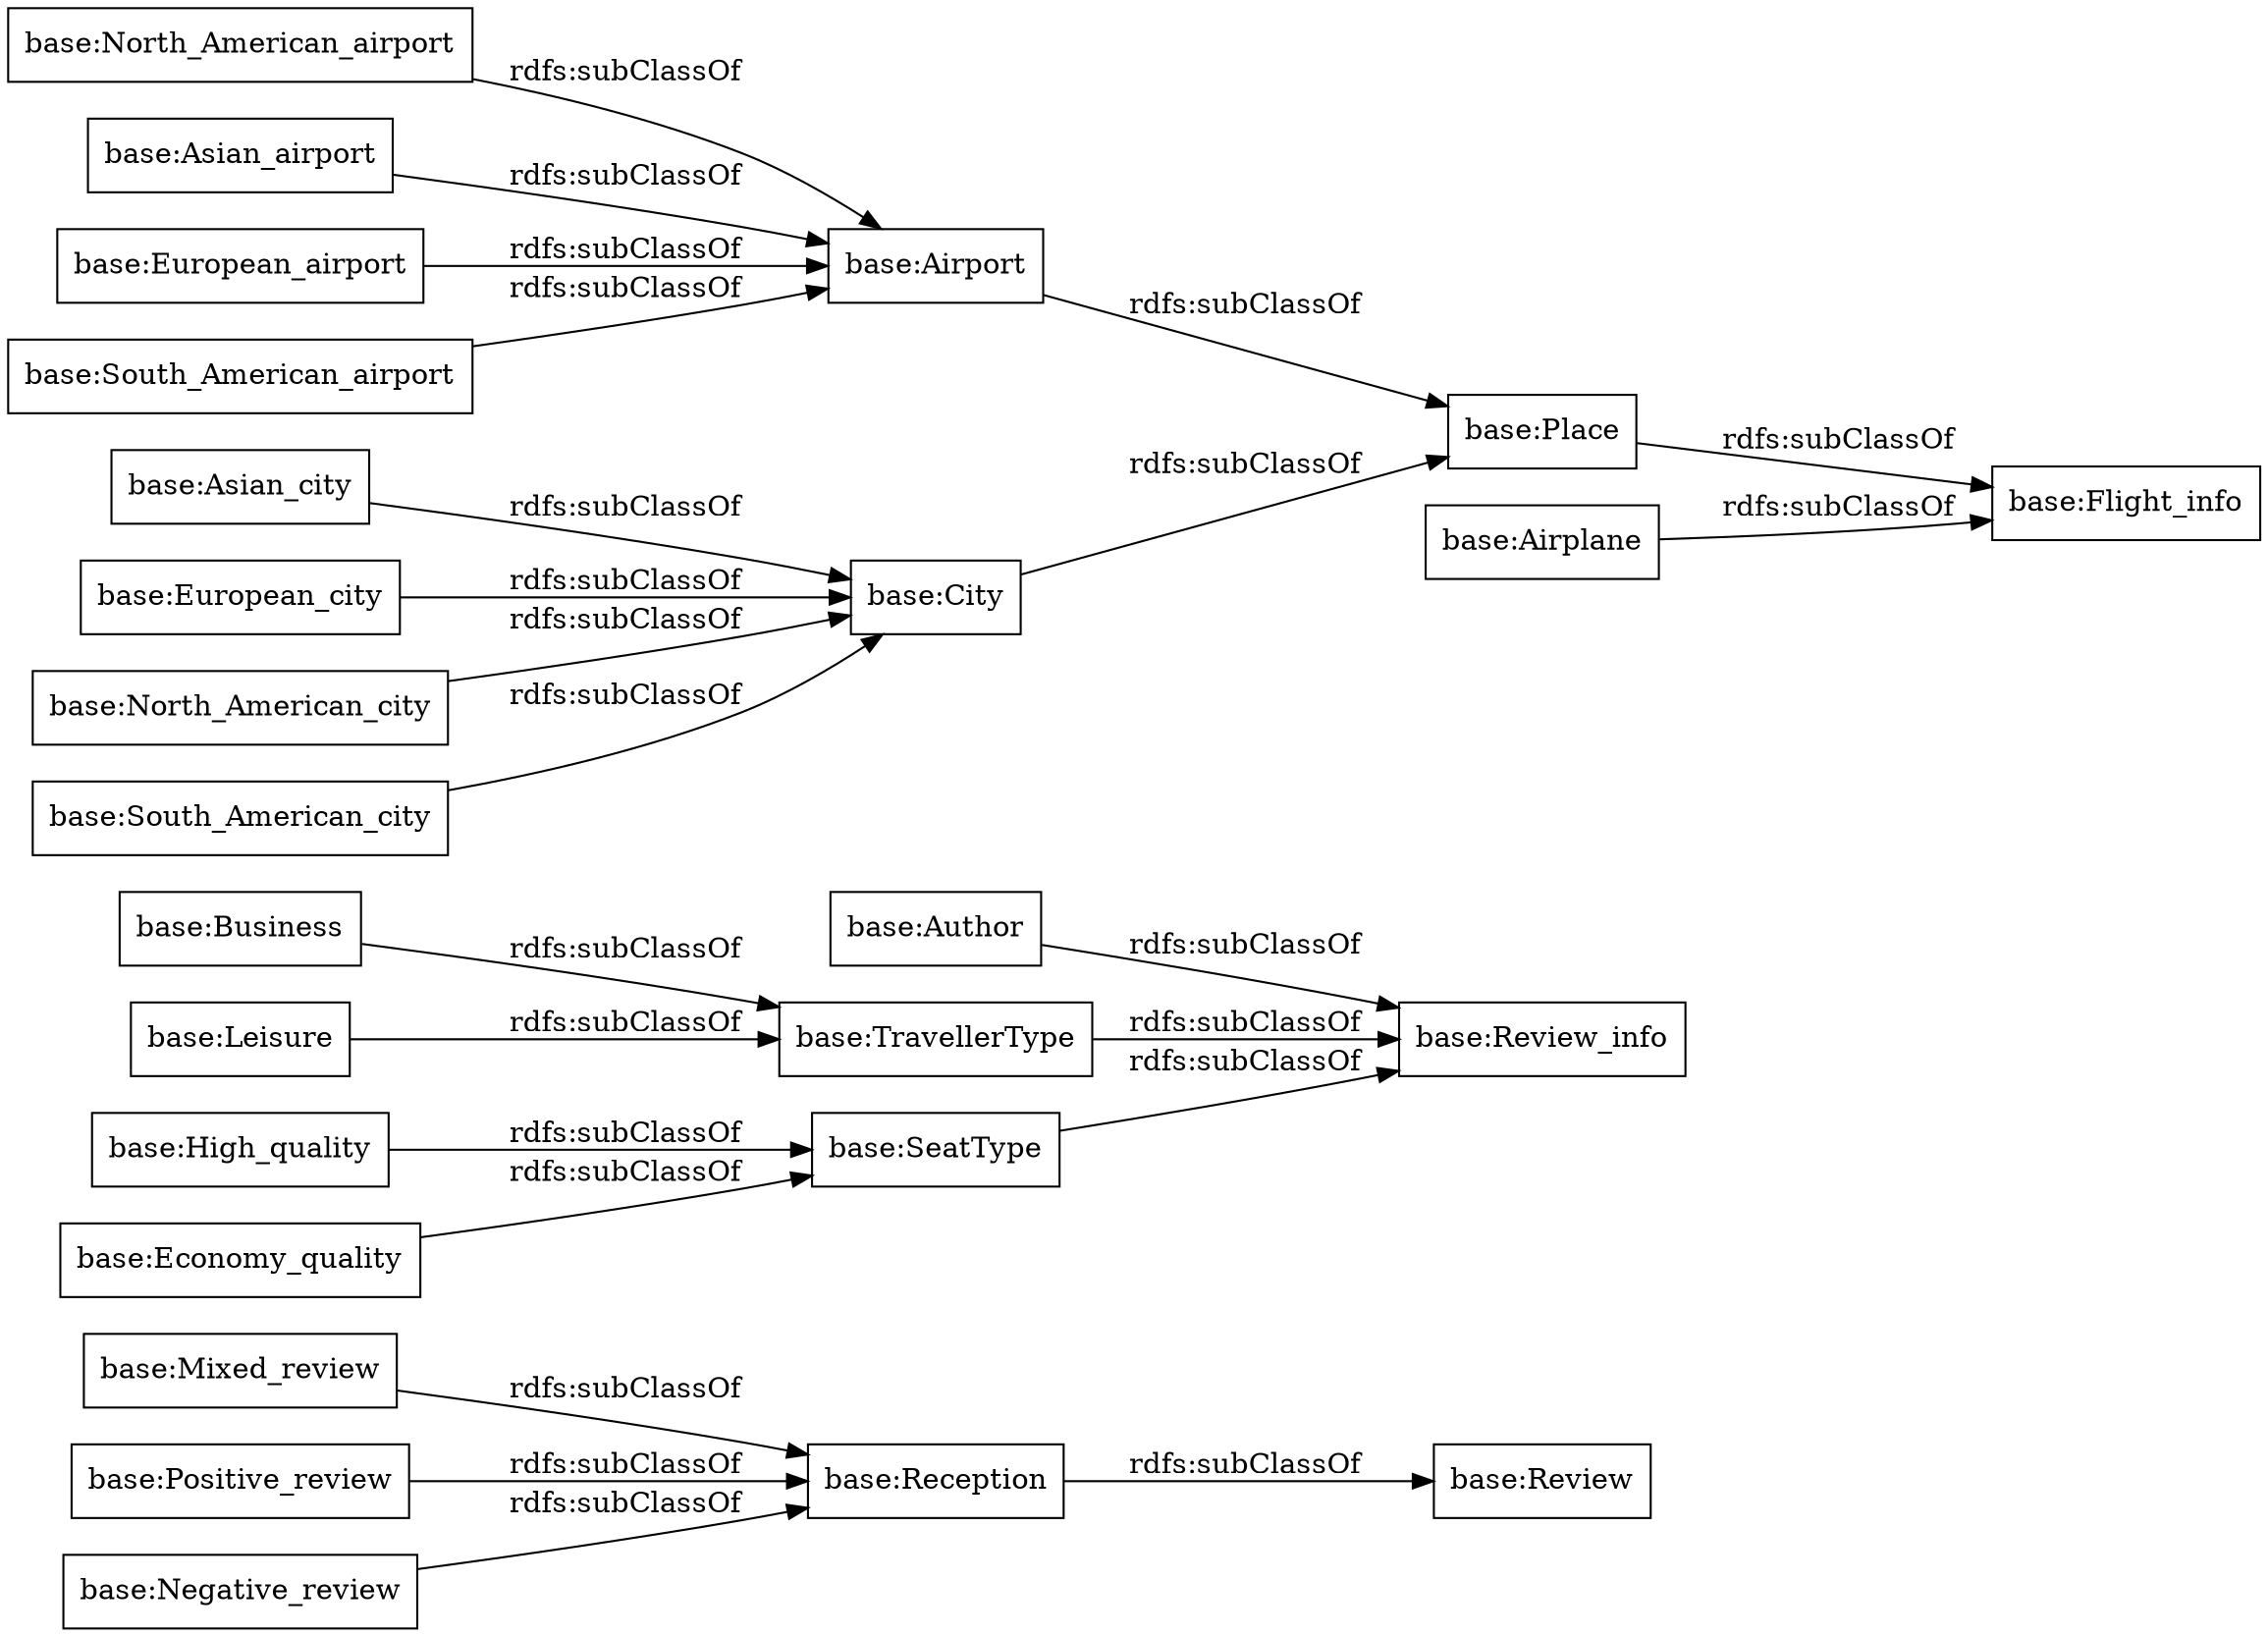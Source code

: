 digraph ar2dtool_diagram { 
rankdir=LR;
size="1000"
node [shape = rectangle, color="black"]; "base:Review" "base:Review_info" "base:Asian_city" "base:Airport" "base:High_quality" "base:Reception" "base:Author" "base:North_American_city" "base:Mixed_review" "base:TravellerType" "base:North_American_airport" "base:Business" "base:Leisure" "base:Economy_quality" "base:South_American_city" "base:Flight_info" "base:Positive_review" "base:SeatType" "base:Asian_airport" "base:Place" "base:European_city" "base:City" "base:Airplane" "base:European_airport" "base:South_American_airport" "base:Negative_review" ; /*classes style*/
	"base:Mixed_review" -> "base:Reception" [ label = "rdfs:subClassOf" ];
	"base:TravellerType" -> "base:Review_info" [ label = "rdfs:subClassOf" ];
	"base:City" -> "base:Place" [ label = "rdfs:subClassOf" ];
	"base:Author" -> "base:Review_info" [ label = "rdfs:subClassOf" ];
	"base:Economy_quality" -> "base:SeatType" [ label = "rdfs:subClassOf" ];
	"base:South_American_airport" -> "base:Airport" [ label = "rdfs:subClassOf" ];
	"base:European_city" -> "base:City" [ label = "rdfs:subClassOf" ];
	"base:Negative_review" -> "base:Reception" [ label = "rdfs:subClassOf" ];
	"base:Reception" -> "base:Review" [ label = "rdfs:subClassOf" ];
	"base:European_airport" -> "base:Airport" [ label = "rdfs:subClassOf" ];
	"base:Place" -> "base:Flight_info" [ label = "rdfs:subClassOf" ];
	"base:North_American_airport" -> "base:Airport" [ label = "rdfs:subClassOf" ];
	"base:Airplane" -> "base:Flight_info" [ label = "rdfs:subClassOf" ];
	"base:SeatType" -> "base:Review_info" [ label = "rdfs:subClassOf" ];
	"base:Asian_airport" -> "base:Airport" [ label = "rdfs:subClassOf" ];
	"base:High_quality" -> "base:SeatType" [ label = "rdfs:subClassOf" ];
	"base:North_American_city" -> "base:City" [ label = "rdfs:subClassOf" ];
	"base:Airport" -> "base:Place" [ label = "rdfs:subClassOf" ];
	"base:South_American_city" -> "base:City" [ label = "rdfs:subClassOf" ];
	"base:Business" -> "base:TravellerType" [ label = "rdfs:subClassOf" ];
	"base:Asian_city" -> "base:City" [ label = "rdfs:subClassOf" ];
	"base:Positive_review" -> "base:Reception" [ label = "rdfs:subClassOf" ];
	"base:Leisure" -> "base:TravellerType" [ label = "rdfs:subClassOf" ];

}
